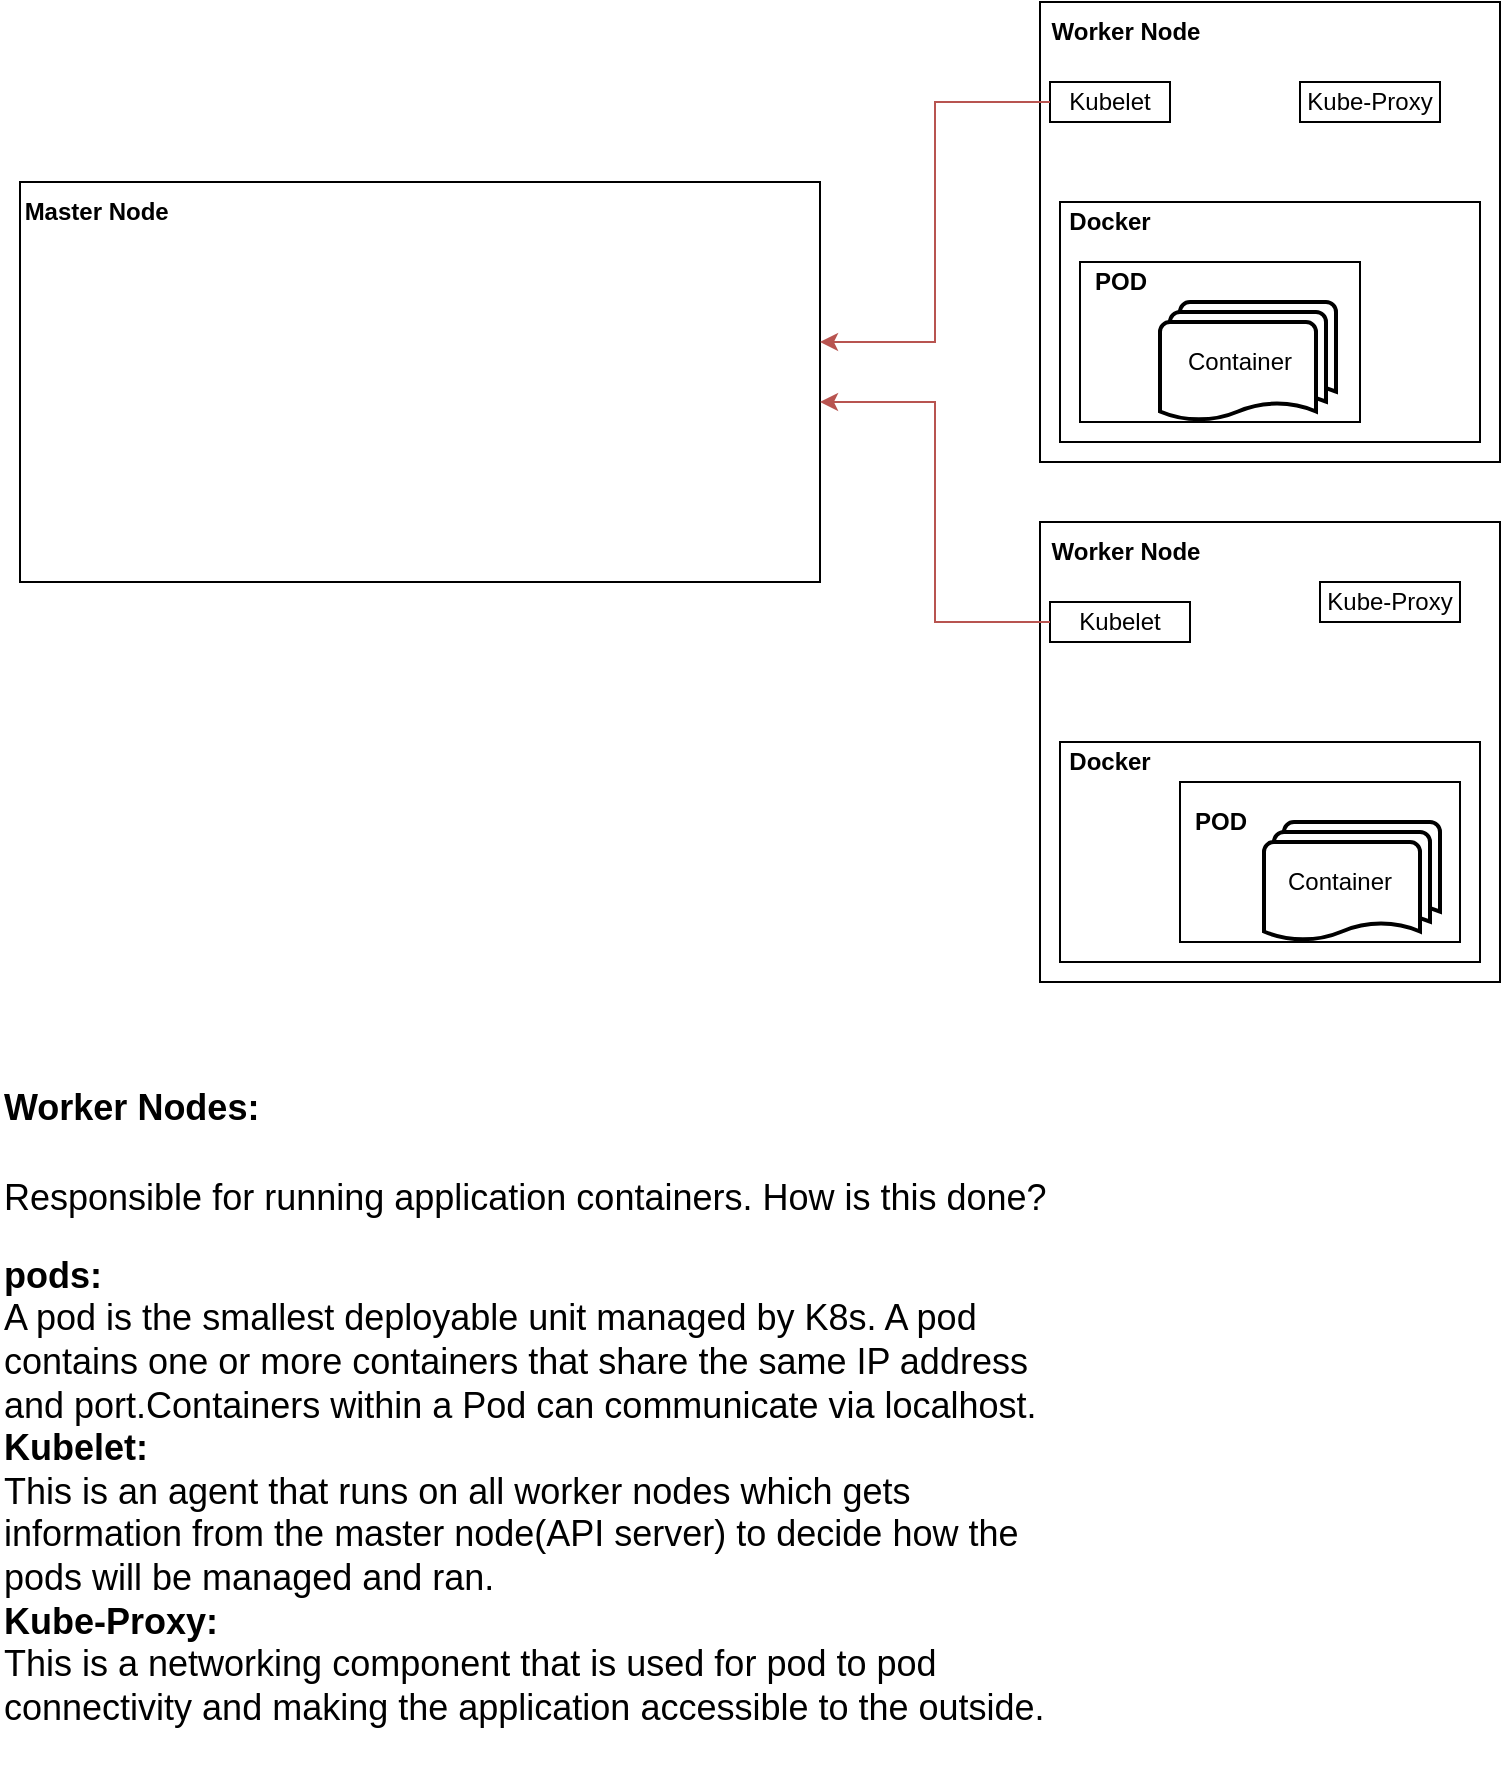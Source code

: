 <mxfile version="26.0.15">
  <diagram name="Page-1" id="au125v5e2jPmrpgrDw_g">
    <mxGraphModel dx="1171" dy="860" grid="1" gridSize="10" guides="1" tooltips="1" connect="1" arrows="1" fold="1" page="1" pageScale="1" pageWidth="827" pageHeight="1169" math="0" shadow="0">
      <root>
        <mxCell id="0" />
        <mxCell id="1" parent="0" />
        <mxCell id="43VmNQ_MAS7J2X_KPnHG-1" value="" style="rounded=0;whiteSpace=wrap;html=1;" vertex="1" parent="1">
          <mxGeometry x="90" y="120" width="400" height="200" as="geometry" />
        </mxCell>
        <mxCell id="43VmNQ_MAS7J2X_KPnHG-3" value="&lt;b&gt;Master Node&amp;nbsp;&lt;/b&gt;" style="text;html=1;align=center;verticalAlign=middle;whiteSpace=wrap;rounded=0;" vertex="1" parent="1">
          <mxGeometry x="90" y="120" width="80" height="30" as="geometry" />
        </mxCell>
        <mxCell id="43VmNQ_MAS7J2X_KPnHG-5" value="" style="whiteSpace=wrap;html=1;aspect=fixed;" vertex="1" parent="1">
          <mxGeometry x="600" y="30" width="230" height="230" as="geometry" />
        </mxCell>
        <mxCell id="43VmNQ_MAS7J2X_KPnHG-6" value="" style="whiteSpace=wrap;html=1;aspect=fixed;" vertex="1" parent="1">
          <mxGeometry x="600" y="290" width="230" height="230" as="geometry" />
        </mxCell>
        <mxCell id="43VmNQ_MAS7J2X_KPnHG-7" value="Kubelet" style="html=1;whiteSpace=wrap;" vertex="1" parent="1">
          <mxGeometry x="605" y="70" width="60" height="20" as="geometry" />
        </mxCell>
        <mxCell id="43VmNQ_MAS7J2X_KPnHG-8" value="Kubelet" style="html=1;whiteSpace=wrap;" vertex="1" parent="1">
          <mxGeometry x="605" y="330" width="70" height="20" as="geometry" />
        </mxCell>
        <mxCell id="43VmNQ_MAS7J2X_KPnHG-9" value="" style="rounded=0;whiteSpace=wrap;html=1;" vertex="1" parent="1">
          <mxGeometry x="610" y="130" width="210" height="120" as="geometry" />
        </mxCell>
        <mxCell id="43VmNQ_MAS7J2X_KPnHG-10" value="" style="rounded=0;whiteSpace=wrap;html=1;" vertex="1" parent="1">
          <mxGeometry x="610" y="400" width="210" height="110" as="geometry" />
        </mxCell>
        <mxCell id="43VmNQ_MAS7J2X_KPnHG-11" value="&lt;b&gt;Docker&lt;/b&gt;" style="text;html=1;align=center;verticalAlign=middle;whiteSpace=wrap;rounded=0;" vertex="1" parent="1">
          <mxGeometry x="610" y="130" width="50" height="20" as="geometry" />
        </mxCell>
        <mxCell id="43VmNQ_MAS7J2X_KPnHG-12" value="&lt;b&gt;Docker&lt;/b&gt;" style="text;html=1;align=center;verticalAlign=middle;whiteSpace=wrap;rounded=0;" vertex="1" parent="1">
          <mxGeometry x="610" y="400" width="50" height="20" as="geometry" />
        </mxCell>
        <mxCell id="43VmNQ_MAS7J2X_KPnHG-13" value="Kube-Proxy" style="html=1;whiteSpace=wrap;" vertex="1" parent="1">
          <mxGeometry x="730" y="70" width="70" height="20" as="geometry" />
        </mxCell>
        <mxCell id="43VmNQ_MAS7J2X_KPnHG-16" value="Kube-Proxy" style="html=1;whiteSpace=wrap;" vertex="1" parent="1">
          <mxGeometry x="740" y="320" width="70" height="20" as="geometry" />
        </mxCell>
        <mxCell id="43VmNQ_MAS7J2X_KPnHG-17" value="" style="verticalLabelPosition=bottom;verticalAlign=top;html=1;shape=mxgraph.basic.rect;fillColor2=none;strokeWidth=1;size=20;indent=5;" vertex="1" parent="1">
          <mxGeometry x="620" y="160" width="140" height="80" as="geometry" />
        </mxCell>
        <mxCell id="43VmNQ_MAS7J2X_KPnHG-18" value="" style="strokeWidth=2;html=1;shape=mxgraph.flowchart.multi-document;whiteSpace=wrap;" vertex="1" parent="1">
          <mxGeometry x="660" y="180" width="88" height="60" as="geometry" />
        </mxCell>
        <mxCell id="43VmNQ_MAS7J2X_KPnHG-19" value="&lt;b&gt;POD&lt;/b&gt;" style="text;html=1;align=center;verticalAlign=middle;whiteSpace=wrap;rounded=0;" vertex="1" parent="1">
          <mxGeometry x="622.5" y="160" width="35" height="20" as="geometry" />
        </mxCell>
        <mxCell id="43VmNQ_MAS7J2X_KPnHG-21" value="Container" style="text;html=1;align=center;verticalAlign=middle;whiteSpace=wrap;rounded=0;" vertex="1" parent="1">
          <mxGeometry x="670" y="195" width="60" height="30" as="geometry" />
        </mxCell>
        <mxCell id="43VmNQ_MAS7J2X_KPnHG-22" value="" style="verticalLabelPosition=bottom;verticalAlign=top;html=1;shape=mxgraph.basic.rect;fillColor2=none;strokeWidth=1;size=20;indent=5;" vertex="1" parent="1">
          <mxGeometry x="670" y="420" width="140" height="80" as="geometry" />
        </mxCell>
        <mxCell id="43VmNQ_MAS7J2X_KPnHG-23" value="&lt;b&gt;POD&lt;/b&gt;" style="text;html=1;align=center;verticalAlign=middle;whiteSpace=wrap;rounded=0;" vertex="1" parent="1">
          <mxGeometry x="672.5" y="430" width="35" height="20" as="geometry" />
        </mxCell>
        <mxCell id="43VmNQ_MAS7J2X_KPnHG-24" value="" style="strokeWidth=2;html=1;shape=mxgraph.flowchart.multi-document;whiteSpace=wrap;" vertex="1" parent="1">
          <mxGeometry x="712" y="440" width="88" height="60" as="geometry" />
        </mxCell>
        <mxCell id="43VmNQ_MAS7J2X_KPnHG-25" value="Container" style="text;html=1;align=center;verticalAlign=middle;whiteSpace=wrap;rounded=0;" vertex="1" parent="1">
          <mxGeometry x="720" y="455" width="60" height="30" as="geometry" />
        </mxCell>
        <mxCell id="43VmNQ_MAS7J2X_KPnHG-26" value="&lt;b&gt;Worker Node&lt;/b&gt;" style="text;html=1;align=center;verticalAlign=middle;whiteSpace=wrap;rounded=0;" vertex="1" parent="1">
          <mxGeometry x="600" y="30" width="86.25" height="30" as="geometry" />
        </mxCell>
        <mxCell id="43VmNQ_MAS7J2X_KPnHG-27" value="&lt;b&gt;Worker Node&lt;/b&gt;" style="text;html=1;align=center;verticalAlign=middle;whiteSpace=wrap;rounded=0;" vertex="1" parent="1">
          <mxGeometry x="600" y="290" width="86.25" height="30" as="geometry" />
        </mxCell>
        <mxCell id="43VmNQ_MAS7J2X_KPnHG-32" style="edgeStyle=orthogonalEdgeStyle;rounded=0;orthogonalLoop=1;jettySize=auto;html=1;entryX=1;entryY=0.4;entryDx=0;entryDy=0;entryPerimeter=0;fillColor=#f8cecc;strokeColor=#b85450;" edge="1" parent="1" source="43VmNQ_MAS7J2X_KPnHG-7" target="43VmNQ_MAS7J2X_KPnHG-1">
          <mxGeometry relative="1" as="geometry" />
        </mxCell>
        <mxCell id="43VmNQ_MAS7J2X_KPnHG-33" style="edgeStyle=orthogonalEdgeStyle;rounded=0;orthogonalLoop=1;jettySize=auto;html=1;entryX=1;entryY=0.55;entryDx=0;entryDy=0;entryPerimeter=0;fillColor=#f8cecc;strokeColor=#b85450;" edge="1" parent="1" source="43VmNQ_MAS7J2X_KPnHG-8" target="43VmNQ_MAS7J2X_KPnHG-1">
          <mxGeometry relative="1" as="geometry" />
        </mxCell>
        <mxCell id="43VmNQ_MAS7J2X_KPnHG-35" value="&lt;h1 style=&quot;margin-top: 0px;&quot;&gt;&lt;font style=&quot;font-size: 18px;&quot;&gt;Worker Nodes:&lt;/font&gt;&lt;/h1&gt;&lt;h1 style=&quot;margin-top: 0px;&quot;&gt;&lt;span style=&quot;font-size: 18px; background-color: transparent; color: light-dark(rgb(0, 0, 0), rgb(255, 255, 255)); font-weight: normal;&quot;&gt;Responsible for running application containers. How is this done?&lt;/span&gt;&lt;/h1&gt;&lt;div&gt;&lt;span style=&quot;font-size: 18px;&quot;&gt;&lt;b&gt;pods:&lt;/b&gt;&lt;/span&gt;&lt;/div&gt;&lt;div&gt;&lt;span style=&quot;font-size: 18px;&quot;&gt;A pod is the smallest deployable unit managed by K8s. A pod contains one or more containers that share the same IP address and port.Containers within a Pod can communicate via localhost.&lt;/span&gt;&lt;/div&gt;&lt;div&gt;&lt;span style=&quot;font-size: 18px;&quot;&gt;&lt;b&gt;Kubelet:&lt;/b&gt;&lt;/span&gt;&lt;/div&gt;&lt;div&gt;&lt;span style=&quot;font-size: 18px;&quot;&gt;This is an agent that runs on all worker nodes which gets information from the master node(API server) to decide how the pods will be managed and ran.&lt;/span&gt;&lt;/div&gt;&lt;div&gt;&lt;span style=&quot;font-size: 18px;&quot;&gt;&lt;b&gt;Kube-Proxy:&lt;/b&gt;&lt;/span&gt;&lt;/div&gt;&lt;div&gt;&lt;span style=&quot;font-size: 18px;&quot;&gt;This is a networking component that is used for pod to pod connectivity and making the application accessible to the outside.&lt;/span&gt;&lt;/div&gt;&lt;div&gt;&lt;span style=&quot;font-size: 18px;&quot;&gt;&lt;br&gt;&lt;/span&gt;&lt;/div&gt;" style="text;html=1;whiteSpace=wrap;overflow=hidden;rounded=0;" vertex="1" parent="1">
          <mxGeometry x="80" y="560" width="530" height="360" as="geometry" />
        </mxCell>
      </root>
    </mxGraphModel>
  </diagram>
</mxfile>
